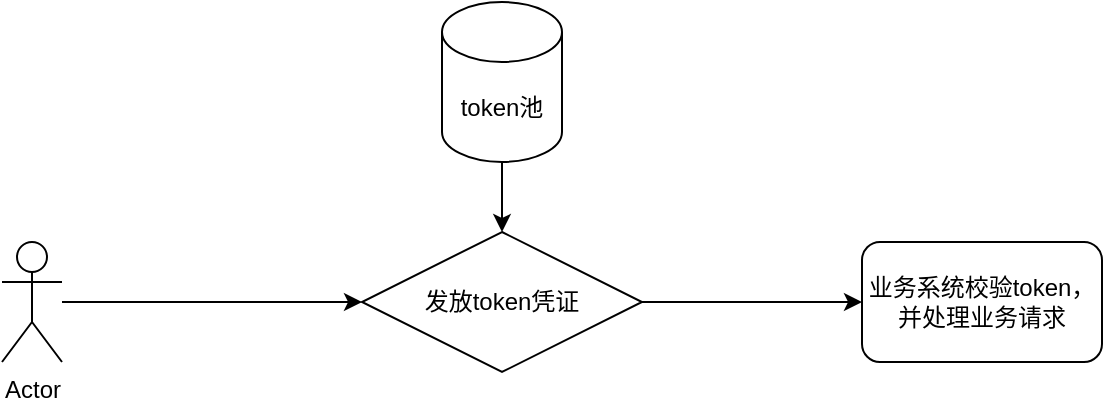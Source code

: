 <mxfile version="14.5.1" type="device"><diagram id="90tCkFknuZ9sfmncWdIE" name="第 1 页"><mxGraphModel dx="1024" dy="592" grid="1" gridSize="10" guides="1" tooltips="1" connect="1" arrows="1" fold="1" page="1" pageScale="1" pageWidth="827" pageHeight="1169" math="0" shadow="0"><root><mxCell id="0"/><mxCell id="1" parent="0"/><mxCell id="MXo_3Oi117Jj7AE-VUfA-2" style="edgeStyle=orthogonalEdgeStyle;rounded=0;orthogonalLoop=1;jettySize=auto;html=1;" edge="1" parent="1" source="MXo_3Oi117Jj7AE-VUfA-1" target="MXo_3Oi117Jj7AE-VUfA-4"><mxGeometry relative="1" as="geometry"><mxPoint x="350" y="310" as="targetPoint"/></mxGeometry></mxCell><mxCell id="MXo_3Oi117Jj7AE-VUfA-1" value="Actor" style="shape=umlActor;verticalLabelPosition=bottom;verticalAlign=top;html=1;outlineConnect=0;" vertex="1" parent="1"><mxGeometry x="130" y="280" width="30" height="60" as="geometry"/></mxCell><mxCell id="MXo_3Oi117Jj7AE-VUfA-5" style="edgeStyle=orthogonalEdgeStyle;rounded=0;orthogonalLoop=1;jettySize=auto;html=1;exitX=0.5;exitY=1;exitDx=0;exitDy=0;exitPerimeter=0;entryX=0.5;entryY=0;entryDx=0;entryDy=0;" edge="1" parent="1" source="MXo_3Oi117Jj7AE-VUfA-3" target="MXo_3Oi117Jj7AE-VUfA-4"><mxGeometry relative="1" as="geometry"/></mxCell><mxCell id="MXo_3Oi117Jj7AE-VUfA-3" value="token池" style="shape=cylinder3;whiteSpace=wrap;html=1;boundedLbl=1;backgroundOutline=1;size=15;" vertex="1" parent="1"><mxGeometry x="350" y="160" width="60" height="80" as="geometry"/></mxCell><mxCell id="MXo_3Oi117Jj7AE-VUfA-6" style="edgeStyle=orthogonalEdgeStyle;rounded=0;orthogonalLoop=1;jettySize=auto;html=1;exitX=1;exitY=0.5;exitDx=0;exitDy=0;" edge="1" parent="1" source="MXo_3Oi117Jj7AE-VUfA-4" target="MXo_3Oi117Jj7AE-VUfA-7"><mxGeometry relative="1" as="geometry"><mxPoint x="550" y="309.931" as="targetPoint"/></mxGeometry></mxCell><mxCell id="MXo_3Oi117Jj7AE-VUfA-4" value="发放token凭证" style="rhombus;whiteSpace=wrap;html=1;" vertex="1" parent="1"><mxGeometry x="310" y="275" width="140" height="70" as="geometry"/></mxCell><mxCell id="MXo_3Oi117Jj7AE-VUfA-7" value="业务系统校验token，并处理业务请求" style="rounded=1;whiteSpace=wrap;html=1;" vertex="1" parent="1"><mxGeometry x="560" y="280.001" width="120" height="60" as="geometry"/></mxCell></root></mxGraphModel></diagram></mxfile>